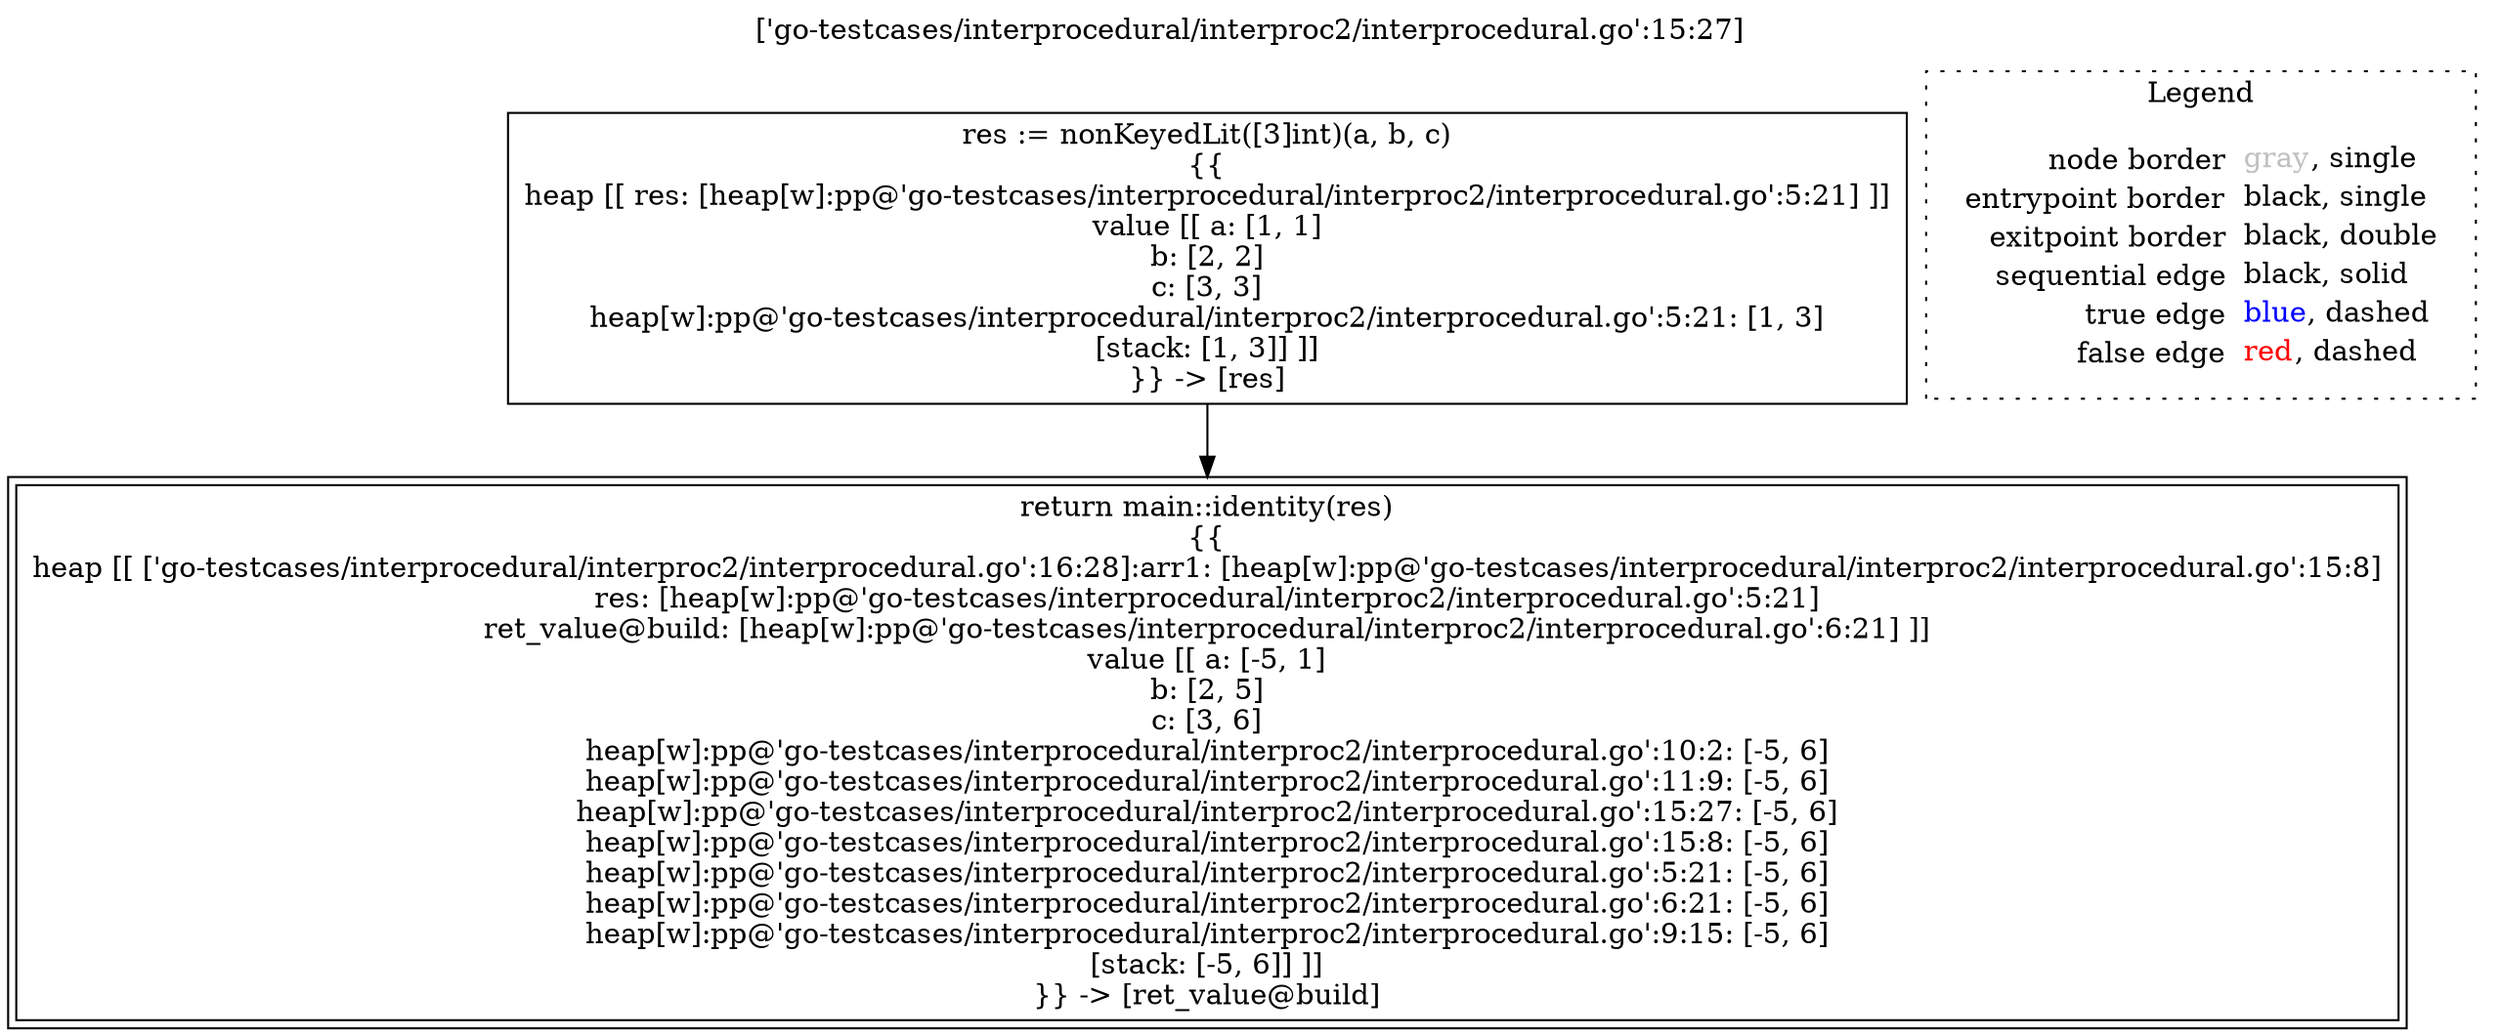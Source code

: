 digraph {
	labelloc="t";
	label="['go-testcases/interprocedural/interproc2/interprocedural.go':15:27]";
	"node0" [shape="rect",color="black",label=<res := nonKeyedLit([3]int)(a, b, c)<BR/>{{<BR/>heap [[ res: [heap[w]:pp@'go-testcases/interprocedural/interproc2/interprocedural.go':5:21] ]]<BR/>value [[ a: [1, 1]<BR/>b: [2, 2]<BR/>c: [3, 3]<BR/>heap[w]:pp@'go-testcases/interprocedural/interproc2/interprocedural.go':5:21: [1, 3]<BR/>[stack: [1, 3]] ]]<BR/>}} -&gt; [res]>];
	"node1" [shape="rect",color="black",peripheries="2",label=<return main::identity(res)<BR/>{{<BR/>heap [[ ['go-testcases/interprocedural/interproc2/interprocedural.go':16:28]:arr1: [heap[w]:pp@'go-testcases/interprocedural/interproc2/interprocedural.go':15:8]<BR/>res: [heap[w]:pp@'go-testcases/interprocedural/interproc2/interprocedural.go':5:21]<BR/>ret_value@build: [heap[w]:pp@'go-testcases/interprocedural/interproc2/interprocedural.go':6:21] ]]<BR/>value [[ a: [-5, 1]<BR/>b: [2, 5]<BR/>c: [3, 6]<BR/>heap[w]:pp@'go-testcases/interprocedural/interproc2/interprocedural.go':10:2: [-5, 6]<BR/>heap[w]:pp@'go-testcases/interprocedural/interproc2/interprocedural.go':11:9: [-5, 6]<BR/>heap[w]:pp@'go-testcases/interprocedural/interproc2/interprocedural.go':15:27: [-5, 6]<BR/>heap[w]:pp@'go-testcases/interprocedural/interproc2/interprocedural.go':15:8: [-5, 6]<BR/>heap[w]:pp@'go-testcases/interprocedural/interproc2/interprocedural.go':5:21: [-5, 6]<BR/>heap[w]:pp@'go-testcases/interprocedural/interproc2/interprocedural.go':6:21: [-5, 6]<BR/>heap[w]:pp@'go-testcases/interprocedural/interproc2/interprocedural.go':9:15: [-5, 6]<BR/>[stack: [-5, 6]] ]]<BR/>}} -&gt; [ret_value@build]>];
	"node0" -> "node1" [color="black"];
subgraph cluster_legend {
	label="Legend";
	style=dotted;
	node [shape=plaintext];
	"legend" [label=<<table border="0" cellpadding="2" cellspacing="0" cellborder="0"><tr><td align="right">node border&nbsp;</td><td align="left"><font color="gray">gray</font>, single</td></tr><tr><td align="right">entrypoint border&nbsp;</td><td align="left"><font color="black">black</font>, single</td></tr><tr><td align="right">exitpoint border&nbsp;</td><td align="left"><font color="black">black</font>, double</td></tr><tr><td align="right">sequential edge&nbsp;</td><td align="left"><font color="black">black</font>, solid</td></tr><tr><td align="right">true edge&nbsp;</td><td align="left"><font color="blue">blue</font>, dashed</td></tr><tr><td align="right">false edge&nbsp;</td><td align="left"><font color="red">red</font>, dashed</td></tr></table>>];
}

}
